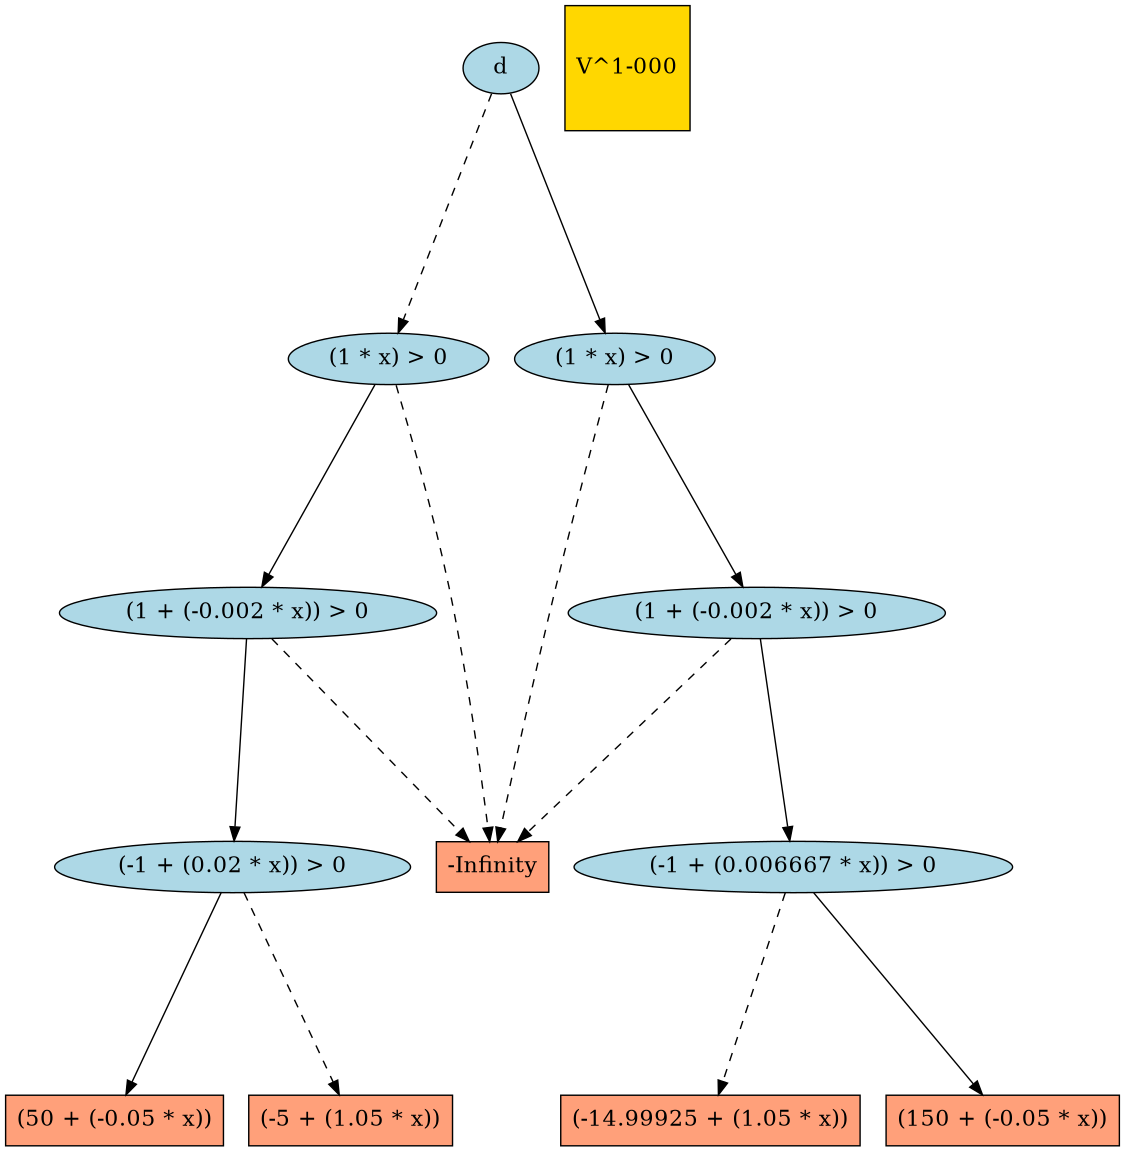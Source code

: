 digraph G { 
graph [ fontname = "Helvetica",fontsize="16",ratio = "auto",
        size="7.5,10",ranksep="2.00" ];
node [fontsize="16"];
"598" [label="(-1 + (0.006667 * x)) > 0",fillcolor=lightblue,color=black,shape=ellipse,style=filled];
"347" [label="(50 + (-0.05 * x))",fillcolor=lightsalmon,color=black,shape=box,style=filled];
"427" [label="(1 + (-0.002 * x)) > 0",fillcolor=lightblue,color=black,shape=ellipse,style=filled];
"416" [label="(-1 + (0.02 * x)) > 0",fillcolor=lightblue,color=black,shape=ellipse,style=filled];
"428" [label="(1 * x) > 0",fillcolor=lightblue,color=black,shape=ellipse,style=filled];
"610" [label="(1 * x) > 0",fillcolor=lightblue,color=black,shape=ellipse,style=filled];
"457" [label="(-14.99925 + (1.05 * x))",fillcolor=lightsalmon,color=black,shape=box,style=filled];
"533" [label="(150 + (-0.05 * x))",fillcolor=lightsalmon,color=black,shape=box,style=filled];
"611" [label="d",fillcolor=lightblue,color=black,shape=ellipse,style=filled];
"4" [label="-Infinity",fillcolor=lightsalmon,color=black,shape=box,style=filled];
"609" [label="(1 + (-0.002 * x)) > 0",fillcolor=lightblue,color=black,shape=ellipse,style=filled];
"_temp_" [label="V^1-000",fillcolor=gold1,color=black,shape=square,style=filled];
"264" [label="(-5 + (1.05 * x))",fillcolor=lightsalmon,color=black,shape=box,style=filled];
"598" -> "457" [color=black,style=dashed];
"598" -> "533" [color=black,style=solid];
"427" -> "416" [color=black,style=solid];
"427" -> "4" [color=black,style=dashed];
"416" -> "347" [color=black,style=solid];
"416" -> "264" [color=black,style=dashed];
"428" -> "427" [color=black,style=solid];
"428" -> "4" [color=black,style=dashed];
"610" -> "4" [color=black,style=dashed];
"610" -> "609" [color=black,style=solid];
"611" -> "428" [color=black,style=dashed];
"611" -> "610" [color=black,style=solid];
"609" -> "598" [color=black,style=solid];
"609" -> "4" [color=black,style=dashed];
}

